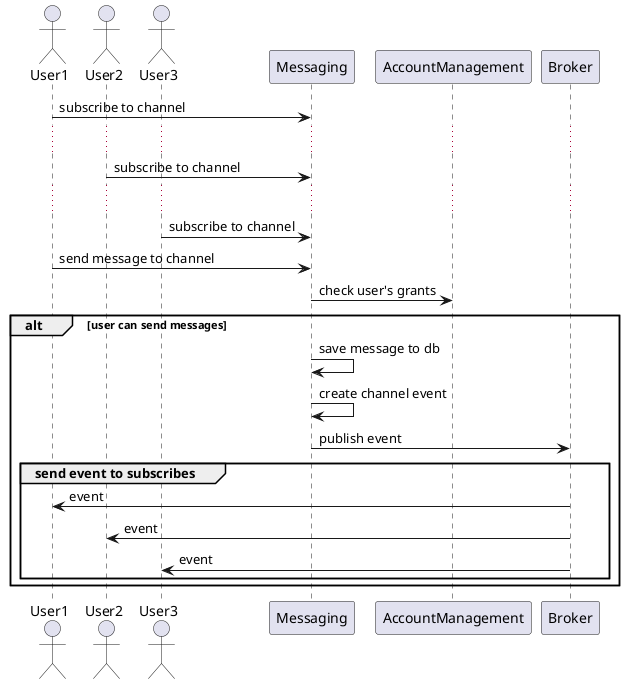 @startuml
actor User1
actor User2
actor User3
User1 -> Messaging: subscribe to channel
...
User2 -> Messaging: subscribe to channel
...
User3 -> Messaging: subscribe to channel
User1 -> Messaging: send message to channel
Messaging -> AccountManagement: check user's grants
alt user can send messages
    Messaging -> Messaging: save message to db
    Messaging -> Messaging: create channel event
    Messaging -> Broker: publish event
    group send event to subscribes
        Broker -> User1: event
        Broker -> User2: event
        Broker -> User3: event
    end
end

@enduml